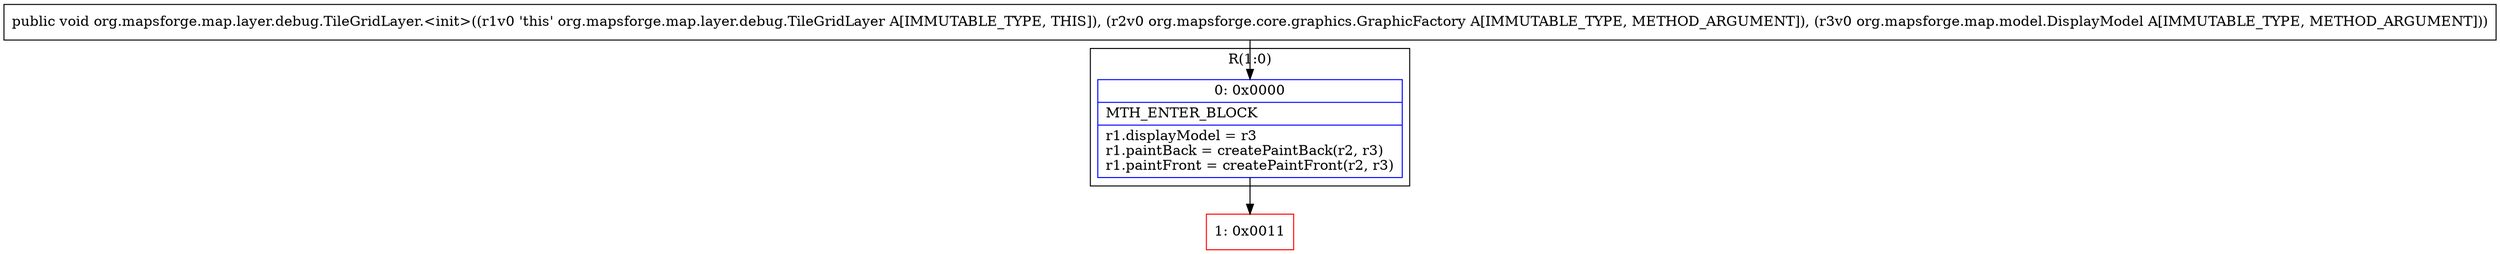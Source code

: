 digraph "CFG fororg.mapsforge.map.layer.debug.TileGridLayer.\<init\>(Lorg\/mapsforge\/core\/graphics\/GraphicFactory;Lorg\/mapsforge\/map\/model\/DisplayModel;)V" {
subgraph cluster_Region_400407982 {
label = "R(1:0)";
node [shape=record,color=blue];
Node_0 [shape=record,label="{0\:\ 0x0000|MTH_ENTER_BLOCK\l|r1.displayModel = r3\lr1.paintBack = createPaintBack(r2, r3)\lr1.paintFront = createPaintFront(r2, r3)\l}"];
}
Node_1 [shape=record,color=red,label="{1\:\ 0x0011}"];
MethodNode[shape=record,label="{public void org.mapsforge.map.layer.debug.TileGridLayer.\<init\>((r1v0 'this' org.mapsforge.map.layer.debug.TileGridLayer A[IMMUTABLE_TYPE, THIS]), (r2v0 org.mapsforge.core.graphics.GraphicFactory A[IMMUTABLE_TYPE, METHOD_ARGUMENT]), (r3v0 org.mapsforge.map.model.DisplayModel A[IMMUTABLE_TYPE, METHOD_ARGUMENT])) }"];
MethodNode -> Node_0;
Node_0 -> Node_1;
}

